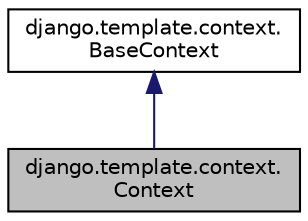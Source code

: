 digraph "django.template.context.Context"
{
 // LATEX_PDF_SIZE
  edge [fontname="Helvetica",fontsize="10",labelfontname="Helvetica",labelfontsize="10"];
  node [fontname="Helvetica",fontsize="10",shape=record];
  Node1 [label="django.template.context.\lContext",height=0.2,width=0.4,color="black", fillcolor="grey75", style="filled", fontcolor="black",tooltip=" "];
  Node2 -> Node1 [dir="back",color="midnightblue",fontsize="10",style="solid"];
  Node2 [label="django.template.context.\lBaseContext",height=0.2,width=0.4,color="black", fillcolor="white", style="filled",URL="$classdjango_1_1template_1_1context_1_1_base_context.html",tooltip=" "];
}
